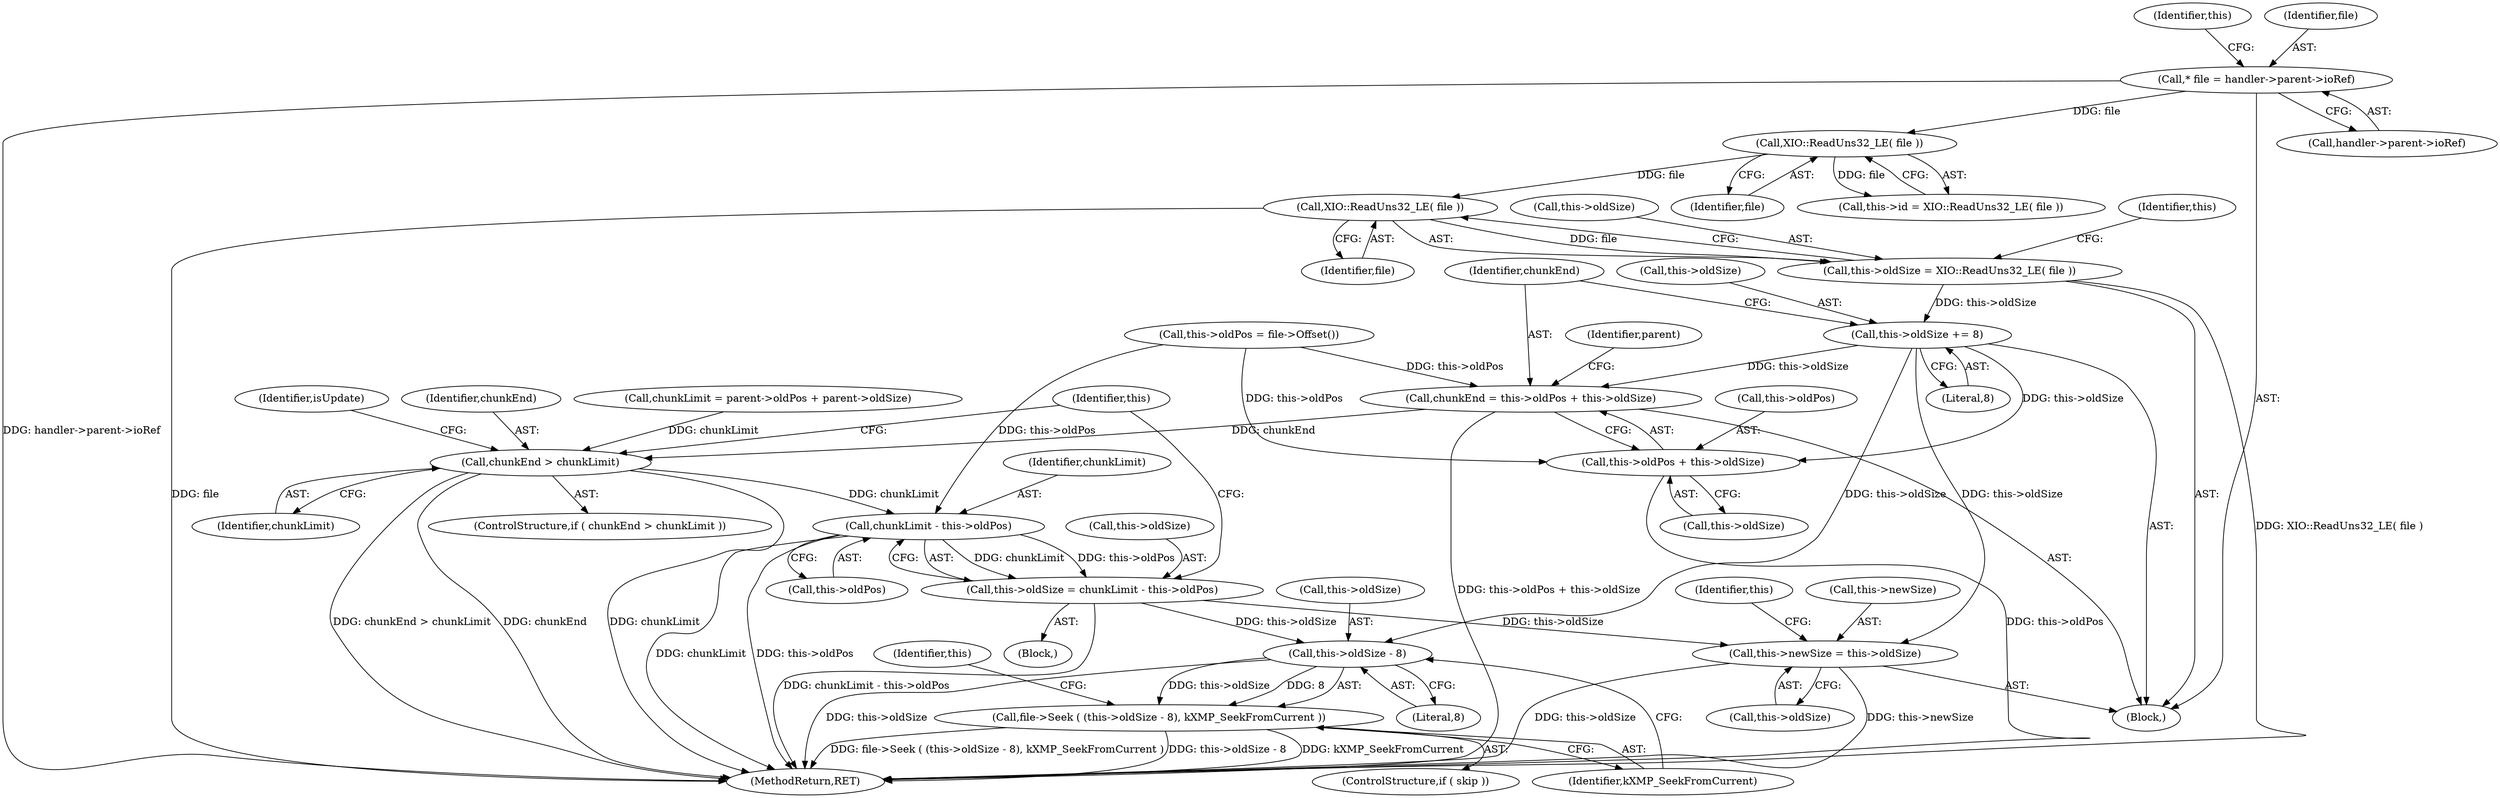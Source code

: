 digraph "0_exempi_65a8492832b7335ffabd01f5f64d89dec757c260@pointer" {
"1000149" [label="(Call,XIO::ReadUns32_LE( file ))"];
"1000143" [label="(Call,XIO::ReadUns32_LE( file ))"];
"1000127" [label="(Call,* file = handler->parent->ioRef)"];
"1000145" [label="(Call,this->oldSize = XIO::ReadUns32_LE( file ))"];
"1000151" [label="(Call,this->oldSize += 8)"];
"1000157" [label="(Call,chunkEnd = this->oldPos + this->oldSize)"];
"1000180" [label="(Call,chunkEnd > chunkLimit)"];
"1000218" [label="(Call,chunkLimit - this->oldPos)"];
"1000214" [label="(Call,this->oldSize = chunkLimit - this->oldPos)"];
"1000228" [label="(Call,this->newSize = this->oldSize)"];
"1000243" [label="(Call,this->oldSize - 8)"];
"1000242" [label="(Call,file->Seek ( (this->oldSize - 8), kXMP_SeekFromCurrent ))"];
"1000159" [label="(Call,this->oldPos + this->oldSize)"];
"1000242" [label="(Call,file->Seek ( (this->oldSize - 8), kXMP_SeekFromCurrent ))"];
"1000145" [label="(Call,this->oldSize = XIO::ReadUns32_LE( file ))"];
"1000179" [label="(ControlStructure,if ( chunkEnd > chunkLimit ))"];
"1000243" [label="(Call,this->oldSize - 8)"];
"1000168" [label="(Identifier,parent)"];
"1000213" [label="(Block,)"];
"1000159" [label="(Call,this->oldPos + this->oldSize)"];
"1000151" [label="(Call,this->oldSize += 8)"];
"1000237" [label="(Identifier,this)"];
"1000219" [label="(Identifier,chunkLimit)"];
"1000143" [label="(Call,XIO::ReadUns32_LE( file ))"];
"1000155" [label="(Literal,8)"];
"1000153" [label="(Identifier,this)"];
"1000150" [label="(Identifier,file)"];
"1000152" [label="(Call,this->oldSize)"];
"1000214" [label="(Call,this->oldSize = chunkLimit - this->oldPos)"];
"1000272" [label="(MethodReturn,RET)"];
"1000220" [label="(Call,this->oldPos)"];
"1000163" [label="(Call,this->oldSize)"];
"1000136" [label="(Identifier,this)"];
"1000160" [label="(Call,this->oldPos)"];
"1000181" [label="(Identifier,chunkEnd)"];
"1000127" [label="(Call,* file = handler->parent->ioRef)"];
"1000134" [label="(Call,this->oldPos = file->Offset())"];
"1000247" [label="(Literal,8)"];
"1000128" [label="(Identifier,file)"];
"1000244" [label="(Call,this->oldSize)"];
"1000240" [label="(ControlStructure,if ( skip ))"];
"1000158" [label="(Identifier,chunkEnd)"];
"1000230" [label="(Identifier,this)"];
"1000157" [label="(Call,chunkEnd = this->oldPos + this->oldSize)"];
"1000229" [label="(Call,this->newSize)"];
"1000139" [label="(Call,this->id = XIO::ReadUns32_LE( file ))"];
"1000218" [label="(Call,chunkLimit - this->oldPos)"];
"1000170" [label="(Call,chunkLimit = parent->oldPos + parent->oldSize)"];
"1000144" [label="(Identifier,file)"];
"1000228" [label="(Call,this->newSize = this->oldSize)"];
"1000186" [label="(Identifier,isUpdate)"];
"1000149" [label="(Call,XIO::ReadUns32_LE( file ))"];
"1000180" [label="(Call,chunkEnd > chunkLimit)"];
"1000215" [label="(Call,this->oldSize)"];
"1000248" [label="(Identifier,kXMP_SeekFromCurrent)"];
"1000146" [label="(Call,this->oldSize)"];
"1000252" [label="(Identifier,this)"];
"1000107" [label="(Block,)"];
"1000129" [label="(Call,handler->parent->ioRef)"];
"1000232" [label="(Call,this->oldSize)"];
"1000182" [label="(Identifier,chunkLimit)"];
"1000149" -> "1000145"  [label="AST: "];
"1000149" -> "1000150"  [label="CFG: "];
"1000150" -> "1000149"  [label="AST: "];
"1000145" -> "1000149"  [label="CFG: "];
"1000149" -> "1000272"  [label="DDG: file"];
"1000149" -> "1000145"  [label="DDG: file"];
"1000143" -> "1000149"  [label="DDG: file"];
"1000143" -> "1000139"  [label="AST: "];
"1000143" -> "1000144"  [label="CFG: "];
"1000144" -> "1000143"  [label="AST: "];
"1000139" -> "1000143"  [label="CFG: "];
"1000143" -> "1000139"  [label="DDG: file"];
"1000127" -> "1000143"  [label="DDG: file"];
"1000127" -> "1000107"  [label="AST: "];
"1000127" -> "1000129"  [label="CFG: "];
"1000128" -> "1000127"  [label="AST: "];
"1000129" -> "1000127"  [label="AST: "];
"1000136" -> "1000127"  [label="CFG: "];
"1000127" -> "1000272"  [label="DDG: handler->parent->ioRef"];
"1000145" -> "1000107"  [label="AST: "];
"1000146" -> "1000145"  [label="AST: "];
"1000153" -> "1000145"  [label="CFG: "];
"1000145" -> "1000272"  [label="DDG: XIO::ReadUns32_LE( file )"];
"1000145" -> "1000151"  [label="DDG: this->oldSize"];
"1000151" -> "1000107"  [label="AST: "];
"1000151" -> "1000155"  [label="CFG: "];
"1000152" -> "1000151"  [label="AST: "];
"1000155" -> "1000151"  [label="AST: "];
"1000158" -> "1000151"  [label="CFG: "];
"1000151" -> "1000157"  [label="DDG: this->oldSize"];
"1000151" -> "1000159"  [label="DDG: this->oldSize"];
"1000151" -> "1000228"  [label="DDG: this->oldSize"];
"1000151" -> "1000243"  [label="DDG: this->oldSize"];
"1000157" -> "1000107"  [label="AST: "];
"1000157" -> "1000159"  [label="CFG: "];
"1000158" -> "1000157"  [label="AST: "];
"1000159" -> "1000157"  [label="AST: "];
"1000168" -> "1000157"  [label="CFG: "];
"1000157" -> "1000272"  [label="DDG: this->oldPos + this->oldSize"];
"1000134" -> "1000157"  [label="DDG: this->oldPos"];
"1000157" -> "1000180"  [label="DDG: chunkEnd"];
"1000180" -> "1000179"  [label="AST: "];
"1000180" -> "1000182"  [label="CFG: "];
"1000181" -> "1000180"  [label="AST: "];
"1000182" -> "1000180"  [label="AST: "];
"1000186" -> "1000180"  [label="CFG: "];
"1000230" -> "1000180"  [label="CFG: "];
"1000180" -> "1000272"  [label="DDG: chunkEnd"];
"1000180" -> "1000272"  [label="DDG: chunkLimit"];
"1000180" -> "1000272"  [label="DDG: chunkEnd > chunkLimit"];
"1000170" -> "1000180"  [label="DDG: chunkLimit"];
"1000180" -> "1000218"  [label="DDG: chunkLimit"];
"1000218" -> "1000214"  [label="AST: "];
"1000218" -> "1000220"  [label="CFG: "];
"1000219" -> "1000218"  [label="AST: "];
"1000220" -> "1000218"  [label="AST: "];
"1000214" -> "1000218"  [label="CFG: "];
"1000218" -> "1000272"  [label="DDG: chunkLimit"];
"1000218" -> "1000272"  [label="DDG: this->oldPos"];
"1000218" -> "1000214"  [label="DDG: chunkLimit"];
"1000218" -> "1000214"  [label="DDG: this->oldPos"];
"1000134" -> "1000218"  [label="DDG: this->oldPos"];
"1000214" -> "1000213"  [label="AST: "];
"1000215" -> "1000214"  [label="AST: "];
"1000230" -> "1000214"  [label="CFG: "];
"1000214" -> "1000272"  [label="DDG: chunkLimit - this->oldPos"];
"1000214" -> "1000228"  [label="DDG: this->oldSize"];
"1000214" -> "1000243"  [label="DDG: this->oldSize"];
"1000228" -> "1000107"  [label="AST: "];
"1000228" -> "1000232"  [label="CFG: "];
"1000229" -> "1000228"  [label="AST: "];
"1000232" -> "1000228"  [label="AST: "];
"1000237" -> "1000228"  [label="CFG: "];
"1000228" -> "1000272"  [label="DDG: this->newSize"];
"1000228" -> "1000272"  [label="DDG: this->oldSize"];
"1000243" -> "1000242"  [label="AST: "];
"1000243" -> "1000247"  [label="CFG: "];
"1000244" -> "1000243"  [label="AST: "];
"1000247" -> "1000243"  [label="AST: "];
"1000248" -> "1000243"  [label="CFG: "];
"1000243" -> "1000272"  [label="DDG: this->oldSize"];
"1000243" -> "1000242"  [label="DDG: this->oldSize"];
"1000243" -> "1000242"  [label="DDG: 8"];
"1000242" -> "1000240"  [label="AST: "];
"1000242" -> "1000248"  [label="CFG: "];
"1000248" -> "1000242"  [label="AST: "];
"1000252" -> "1000242"  [label="CFG: "];
"1000242" -> "1000272"  [label="DDG: kXMP_SeekFromCurrent"];
"1000242" -> "1000272"  [label="DDG: file->Seek ( (this->oldSize - 8), kXMP_SeekFromCurrent )"];
"1000242" -> "1000272"  [label="DDG: this->oldSize - 8"];
"1000159" -> "1000163"  [label="CFG: "];
"1000160" -> "1000159"  [label="AST: "];
"1000163" -> "1000159"  [label="AST: "];
"1000159" -> "1000272"  [label="DDG: this->oldPos"];
"1000134" -> "1000159"  [label="DDG: this->oldPos"];
}
